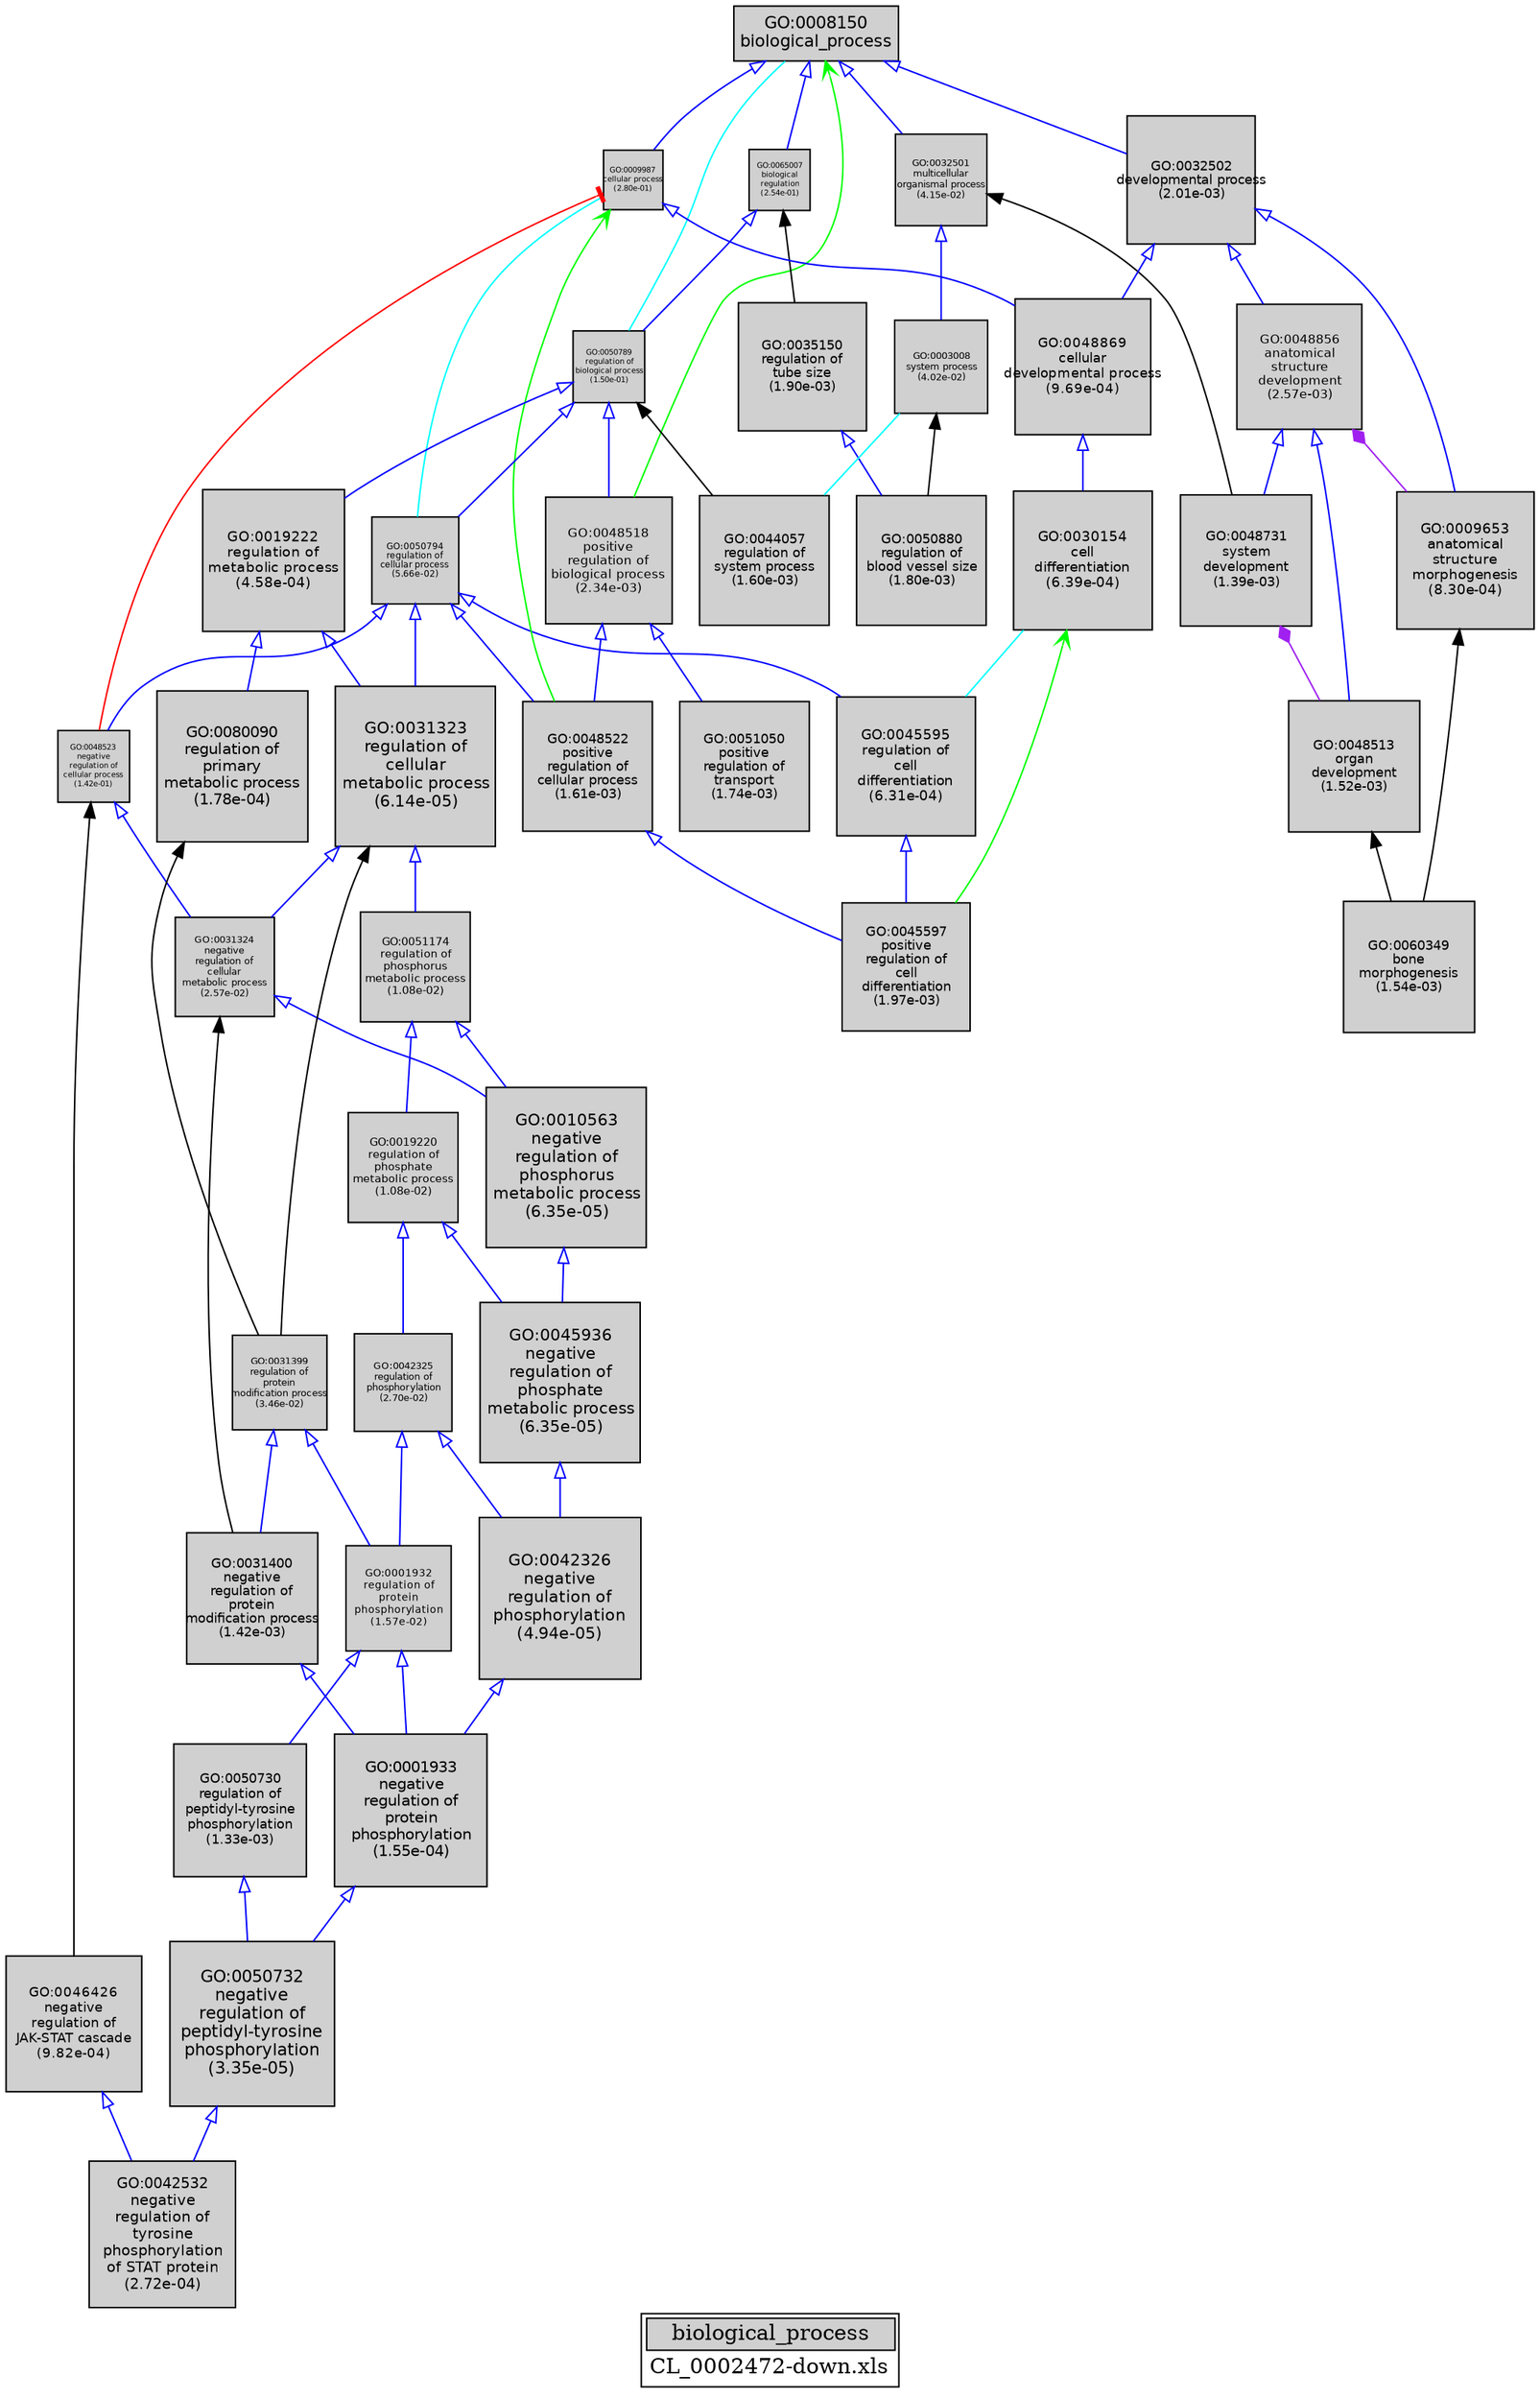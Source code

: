 digraph "biological_process" {
graph [ bgcolor = "#FFFFFF", label = <<TABLE COLOR="black" BGCOLOR="white"><TR><TD COLSPAN="2" BGCOLOR="#D0D0D0"><FONT COLOR="black">biological_process</FONT></TD></TR><TR><TD BORDER="0">CL_0002472-down.xls</TD></TR></TABLE>> ];
node [ fontname = "Helvetica" ];

subgraph "nodes" {

node [ style = "filled", fixedsize = "true", width = 1, shape = "box", fontsize = 9, fillcolor = "#D0D0D0", fontcolor = "black", color = "black" ];

"GO:0019222" [ URL = "#GO:0019222", label = <<TABLE BORDER="0"><TR><TD>GO:0019222<BR/>regulation of<BR/>metabolic process<BR/>(4.58e-04)</TD></TR></TABLE>>, width = 1.29686421618, shape = "box", fontsize = 9.33742235646, height = 1.29686421618 ];
"GO:0050732" [ URL = "#GO:0050732", label = <<TABLE BORDER="0"><TR><TD>GO:0050732<BR/>negative<BR/>regulation of<BR/>peptidyl-tyrosine<BR/>phosphorylation<BR/>(3.35e-05)</TD></TR></TABLE>>, width = 1.5, shape = "box", fontsize = 10.8, height = 1.5 ];
"GO:0030154" [ URL = "#GO:0030154", label = <<TABLE BORDER="0"><TR><TD>GO:0030154<BR/>cell<BR/>differentiation<BR/>(6.39e-04)</TD></TR></TABLE>>, width = 1.26857292154, shape = "box", fontsize = 9.13372503505, height = 1.26857292154 ];
"GO:0048856" [ URL = "#GO:0048856", label = <<TABLE BORDER="0"><TR><TD>GO:0048856<BR/>anatomical<BR/>structure<BR/>development<BR/>(2.57e-03)</TD></TR></TABLE>>, width = 1.14325365182, shape = "box", fontsize = 8.23142629311, height = 1.14325365182 ];
"GO:0051174" [ URL = "#GO:0051174", label = <<TABLE BORDER="0"><TR><TD>GO:0051174<BR/>regulation of<BR/>phosphorus<BR/>metabolic process<BR/>(1.08e-02)</TD></TR></TABLE>>, width = 0.997475393532, shape = "box", fontsize = 7.18182283343, height = 0.997475393532 ];
"GO:0045597" [ URL = "#GO:0045597", label = <<TABLE BORDER="0"><TR><TD>GO:0045597<BR/>positive<BR/>regulation of<BR/>cell<BR/>differentiation<BR/>(1.97e-03)</TD></TR></TABLE>>, width = 1.16794717017, shape = "box", fontsize = 8.40921962519, height = 1.16794717017 ];
"GO:0031324" [ URL = "#GO:0031324", label = <<TABLE BORDER="0"><TR><TD>GO:0031324<BR/>negative<BR/>regulation of<BR/>cellular<BR/>metabolic process<BR/>(2.57e-02)</TD></TR></TABLE>>, width = 0.897628379645, shape = "box", fontsize = 6.46292433344, height = 0.897628379645 ];
"GO:0050730" [ URL = "#GO:0050730", label = <<TABLE BORDER="0"><TR><TD>GO:0050730<BR/>regulation of<BR/>peptidyl-tyrosine<BR/>phosphorylation<BR/>(1.33e-03)</TD></TR></TABLE>>, width = 1.20385890123, shape = "box", fontsize = 8.66778408885, height = 1.20385890123 ];
"GO:0048731" [ URL = "#GO:0048731", label = <<TABLE BORDER="0"><TR><TD>GO:0048731<BR/>system<BR/>development<BR/>(1.39e-03)</TD></TR></TABLE>>, width = 1.20003666118, shape = "box", fontsize = 8.64026396047, height = 1.20003666118 ];
"GO:0050794" [ URL = "#GO:0050794", label = <<TABLE BORDER="0"><TR><TD>GO:0050794<BR/>regulation of<BR/>cellular process<BR/>(5.66e-02)</TD></TR></TABLE>>, width = 0.796377874907, shape = "box", fontsize = 5.73392069933, height = 0.796377874907 ];
"GO:0042532" [ URL = "#GO:0042532", label = <<TABLE BORDER="0"><TR><TD>GO:0042532<BR/>negative<BR/>regulation of<BR/>tyrosine<BR/>phosphorylation<BR/>of STAT protein<BR/>(2.72e-04)</TD></TR></TABLE>>, width = 1.33987790186, shape = "box", fontsize = 9.64712089339, height = 1.33987790186 ];
"GO:0048523" [ URL = "#GO:0048523", label = <<TABLE BORDER="0"><TR><TD>GO:0048523<BR/>negative<BR/>regulation of<BR/>cellular process<BR/>(1.42e-01)</TD></TR></TABLE>>, width = 0.658618082621, shape = "box", fontsize = 5.0, height = 0.658618082621 ];
"GO:0045936" [ URL = "#GO:0045936", label = <<TABLE BORDER="0"><TR><TD>GO:0045936<BR/>negative<BR/>regulation of<BR/>phosphate<BR/>metabolic process<BR/>(6.35e-05)</TD></TR></TABLE>>, width = 1.45305130837, shape = "box", fontsize = 10.4619694203, height = 1.45305130837 ];
"GO:0001933" [ URL = "#GO:0001933", label = <<TABLE BORDER="0"><TR><TD>GO:0001933<BR/>negative<BR/>regulation of<BR/>protein<BR/>phosphorylation<BR/>(1.55e-04)</TD></TR></TABLE>>, width = 1.3847356302, shape = "box", fontsize = 9.97009653741, height = 1.3847356302 ];
"GO:0032501" [ URL = "#GO:0032501", label = <<TABLE BORDER="0"><TR><TD>GO:0032501<BR/>multicellular<BR/>organismal process<BR/>(4.15e-02)</TD></TR></TABLE>>, width = 0.837848500412, shape = "box", fontsize = 6.03250920297, height = 0.837848500412 ];
"GO:0042325" [ URL = "#GO:0042325", label = <<TABLE BORDER="0"><TR><TD>GO:0042325<BR/>regulation of<BR/>phosphorylation<BR/>(2.70e-02)</TD></TR></TABLE>>, width = 0.891911443682, shape = "box", fontsize = 6.42176239451, height = 0.891911443682 ];
"GO:0050880" [ URL = "#GO:0050880", label = <<TABLE BORDER="0"><TR><TD>GO:0050880<BR/>regulation of<BR/>blood vessel size<BR/>(1.80e-03)</TD></TR></TABLE>>, width = 1.17639007293, shape = "box", fontsize = 8.47000852507, height = 1.17639007293 ];
"GO:0031400" [ URL = "#GO:0031400", label = <<TABLE BORDER="0"><TR><TD>GO:0031400<BR/>negative<BR/>regulation of<BR/>protein<BR/>modification process<BR/>(1.42e-03)</TD></TR></TABLE>>, width = 1.19788549206, shape = "box", fontsize = 8.62477554283, height = 1.19788549206 ];
"GO:0048518" [ URL = "#GO:0048518", label = <<TABLE BORDER="0"><TR><TD>GO:0048518<BR/>positive<BR/>regulation of<BR/>biological process<BR/>(2.34e-03)</TD></TR></TABLE>>, width = 1.15207553724, shape = "box", fontsize = 8.29494386809, height = 1.15207553724 ];
"GO:0048513" [ URL = "#GO:0048513", label = <<TABLE BORDER="0"><TR><TD>GO:0048513<BR/>organ<BR/>development<BR/>(1.52e-03)</TD></TR></TABLE>>, width = 1.19197817737, shape = "box", fontsize = 8.58224287705, height = 1.19197817737 ];
"GO:0046426" [ URL = "#GO:0046426", label = <<TABLE BORDER="0"><TR><TD>GO:0046426<BR/>negative<BR/>regulation of<BR/>JAK-STAT cascade<BR/>(9.82e-04)</TD></TR></TABLE>>, width = 1.23118415151, shape = "box", fontsize = 8.86452589091, height = 1.23118415151 ];
"GO:0019220" [ URL = "#GO:0019220", label = <<TABLE BORDER="0"><TR><TD>GO:0019220<BR/>regulation of<BR/>phosphate<BR/>metabolic process<BR/>(1.08e-02)</TD></TR></TABLE>>, width = 0.997475393532, shape = "box", fontsize = 7.18182283343, height = 0.997475393532 ];
"GO:0008150" [ URL = "#GO:0008150", label = <<TABLE BORDER="0"><TR><TD>GO:0008150<BR/>biological_process</TD></TR></TABLE>>, width = 1.5, shape = "box", fontsize = 10.8 ];
"GO:0032502" [ URL = "#GO:0032502", label = <<TABLE BORDER="0"><TR><TD>GO:0032502<BR/>developmental process<BR/>(2.01e-03)</TD></TR></TABLE>>, width = 1.16636488363, shape = "box", fontsize = 8.39782716212, height = 1.16636488363 ];
"GO:0080090" [ URL = "#GO:0080090", label = <<TABLE BORDER="0"><TR><TD>GO:0080090<BR/>regulation of<BR/>primary<BR/>metabolic process<BR/>(1.78e-04)</TD></TR></TABLE>>, width = 1.37388426733, shape = "box", fontsize = 9.89196672481, height = 1.37388426733 ];
"GO:0035150" [ URL = "#GO:0035150", label = <<TABLE BORDER="0"><TR><TD>GO:0035150<BR/>regulation of<BR/>tube size<BR/>(1.90e-03)</TD></TR></TABLE>>, width = 1.17166731718, shape = "box", fontsize = 8.43600468368, height = 1.17166731718 ];
"GO:0031323" [ URL = "#GO:0031323", label = <<TABLE BORDER="0"><TR><TD>GO:0031323<BR/>regulation of<BR/>cellular<BR/>metabolic process<BR/>(6.14e-05)</TD></TR></TABLE>>, width = 1.45549566919, shape = "box", fontsize = 10.4795688181, height = 1.45549566919 ];
"GO:0010563" [ URL = "#GO:0010563", label = <<TABLE BORDER="0"><TR><TD>GO:0010563<BR/>negative<BR/>regulation of<BR/>phosphorus<BR/>metabolic process<BR/>(6.35e-05)</TD></TR></TABLE>>, width = 1.45305130837, shape = "box", fontsize = 10.4619694203, height = 1.45305130837 ];
"GO:0044057" [ URL = "#GO:0044057", label = <<TABLE BORDER="0"><TR><TD>GO:0044057<BR/>regulation of<BR/>system process<BR/>(1.60e-03)</TD></TR></TABLE>>, width = 1.18731415985, shape = "box", fontsize = 8.54866195088, height = 1.18731415985 ];
"GO:0003008" [ URL = "#GO:0003008", label = <<TABLE BORDER="0"><TR><TD>GO:0003008<BR/>system process<BR/>(4.02e-02)</TD></TR></TABLE>>, width = 0.842009735922, shape = "box", fontsize = 6.06247009864, height = 0.842009735922 ];
"GO:0065007" [ URL = "#GO:0065007", label = <<TABLE BORDER="0"><TR><TD>GO:0065007<BR/>biological<BR/>regulation<BR/>(2.54e-01)</TD></TR></TABLE>>, width = 0.554771883686, shape = "box", fontsize = 5.0, height = 0.554771883686 ];
"GO:0051050" [ URL = "#GO:0051050", label = <<TABLE BORDER="0"><TR><TD>GO:0051050<BR/>positive<BR/>regulation of<BR/>transport<BR/>(1.74e-03)</TD></TR></TABLE>>, width = 1.1794983588, shape = "box", fontsize = 8.49238818334, height = 1.1794983588 ];
"GO:0045595" [ URL = "#GO:0045595", label = <<TABLE BORDER="0"><TR><TD>GO:0045595<BR/>regulation of<BR/>cell<BR/>differentiation<BR/>(6.31e-04)</TD></TR></TABLE>>, width = 1.26961903649, shape = "box", fontsize = 9.14125706276, height = 1.26961903649 ];
"GO:0009987" [ URL = "#GO:0009987", label = <<TABLE BORDER="0"><TR><TD>GO:0009987<BR/>cellular process<BR/>(2.80e-01)</TD></TR></TABLE>>, width = 0.535345383293, shape = "box", fontsize = 5.0, height = 0.535345383293 ];
"GO:0048869" [ URL = "#GO:0048869", label = <<TABLE BORDER="0"><TR><TD>GO:0048869<BR/>cellular<BR/>developmental process<BR/>(9.69e-04)</TD></TR></TABLE>>, width = 1.23237559146, shape = "box", fontsize = 8.87310425854, height = 1.23237559146 ];
"GO:0009653" [ URL = "#GO:0009653", label = <<TABLE BORDER="0"><TR><TD>GO:0009653<BR/>anatomical<BR/>structure<BR/>morphogenesis<BR/>(8.30e-04)</TD></TR></TABLE>>, width = 1.2458983748, shape = "box", fontsize = 8.97046829854, height = 1.2458983748 ];
"GO:0048522" [ URL = "#GO:0048522", label = <<TABLE BORDER="0"><TR><TD>GO:0048522<BR/>positive<BR/>regulation of<BR/>cellular process<BR/>(1.61e-03)</TD></TR></TABLE>>, width = 1.1864531508, shape = "box", fontsize = 8.54246268578, height = 1.1864531508 ];
"GO:0001932" [ URL = "#GO:0001932", label = <<TABLE BORDER="0"><TR><TD>GO:0001932<BR/>regulation of<BR/>protein<BR/>phosphorylation<BR/>(1.57e-02)</TD></TR></TABLE>>, width = 0.955885044944, shape = "box", fontsize = 6.88237232359, height = 0.955885044944 ];
"GO:0031399" [ URL = "#GO:0031399", label = <<TABLE BORDER="0"><TR><TD>GO:0031399<BR/>regulation of<BR/>protein<BR/>modification process<BR/>(3.46e-02)</TD></TR></TABLE>>, width = 0.861178418391, shape = "box", fontsize = 6.20048461241, height = 0.861178418391 ];
"GO:0050789" [ URL = "#GO:0050789", label = <<TABLE BORDER="0"><TR><TD>GO:0050789<BR/>regulation of<BR/>biological process<BR/>(1.50e-01)</TD></TR></TABLE>>, width = 0.650303559193, shape = "box", fontsize = 5.0, height = 0.650303559193 ];
"GO:0042326" [ URL = "#GO:0042326", label = <<TABLE BORDER="0"><TR><TD>GO:0042326<BR/>negative<BR/>regulation of<BR/>phosphorylation<BR/>(4.94e-05)</TD></TR></TABLE>>, width = 1.47170743221, shape = "box", fontsize = 10.5962935119, height = 1.47170743221 ];
"GO:0060349" [ URL = "#GO:0060349", label = <<TABLE BORDER="0"><TR><TD>GO:0060349<BR/>bone<BR/>morphogenesis<BR/>(1.54e-03)</TD></TR></TABLE>>, width = 1.19100310481, shape = "box", fontsize = 8.57522235465, height = 1.19100310481 ];
}
subgraph "edges" {


edge [ dir = "back", weight = 1 ];
subgraph "regulates" {


edge [ color = "cyan", arrowtail = "none" ];
subgraph "positive" {


edge [ color = "green", arrowtail = "vee" ];
"GO:0008150" -> "GO:0048518";
"GO:0030154" -> "GO:0045597";
"GO:0009987" -> "GO:0048522";
}
subgraph "negative" {


edge [ color = "red", arrowtail = "tee" ];
"GO:0009987" -> "GO:0048523";
}
"GO:0008150" -> "GO:0050789";
"GO:0030154" -> "GO:0045595";
"GO:0009987" -> "GO:0050794";
"GO:0003008" -> "GO:0044057";
}
subgraph "part_of" {


edge [ color = "purple", arrowtail = "diamond", weight = 2.5 ];
"GO:0048731" -> "GO:0048513";
"GO:0048856" -> "GO:0009653";
}
subgraph "is_a" {


edge [ color = "blue", arrowtail = "empty", weight = 5.0 ];
"GO:0050794" -> "GO:0048523";
"GO:0032502" -> "GO:0009653";
"GO:0048518" -> "GO:0051050";
"GO:0031323" -> "GO:0051174";
"GO:0008150" -> "GO:0009987";
"GO:0045595" -> "GO:0045597";
"GO:0008150" -> "GO:0032501";
"GO:0048518" -> "GO:0048522";
"GO:0042326" -> "GO:0001933";
"GO:0019220" -> "GO:0042325";
"GO:0050789" -> "GO:0019222";
"GO:0042325" -> "GO:0001932";
"GO:0065007" -> "GO:0050789";
"GO:0050789" -> "GO:0050794";
"GO:0051174" -> "GO:0010563";
"GO:0046426" -> "GO:0042532";
"GO:0008150" -> "GO:0065007";
"GO:0010563" -> "GO:0045936";
"GO:0032502" -> "GO:0048856";
"GO:0051174" -> "GO:0019220";
"GO:0032501" -> "GO:0003008";
"GO:0045936" -> "GO:0042326";
"GO:0009987" -> "GO:0048869";
"GO:0035150" -> "GO:0050880";
"GO:0048869" -> "GO:0030154";
"GO:0050732" -> "GO:0042532";
"GO:0042325" -> "GO:0042326";
"GO:0048856" -> "GO:0048513";
"GO:0031400" -> "GO:0001933";
"GO:0001932" -> "GO:0001933";
"GO:0019220" -> "GO:0045936";
"GO:0050794" -> "GO:0045595";
"GO:0019222" -> "GO:0031323";
"GO:0031323" -> "GO:0031324";
"GO:0050794" -> "GO:0031323";
"GO:0031324" -> "GO:0010563";
"GO:0032502" -> "GO:0048869";
"GO:0019222" -> "GO:0080090";
"GO:0050794" -> "GO:0048522";
"GO:0048522" -> "GO:0045597";
"GO:0031399" -> "GO:0001932";
"GO:0031399" -> "GO:0031400";
"GO:0001932" -> "GO:0050730";
"GO:0008150" -> "GO:0032502";
"GO:0050730" -> "GO:0050732";
"GO:0048523" -> "GO:0031324";
"GO:0001933" -> "GO:0050732";
"GO:0050789" -> "GO:0048518";
"GO:0048856" -> "GO:0048731";
}
"GO:0031324" -> "GO:0031400";
"GO:0065007" -> "GO:0035150";
"GO:0032501" -> "GO:0048731";
"GO:0048523" -> "GO:0046426";
"GO:0009653" -> "GO:0060349";
"GO:0050789" -> "GO:0044057";
"GO:0003008" -> "GO:0050880";
"GO:0048513" -> "GO:0060349";
"GO:0031323" -> "GO:0031399";
"GO:0080090" -> "GO:0031399";
}
}
